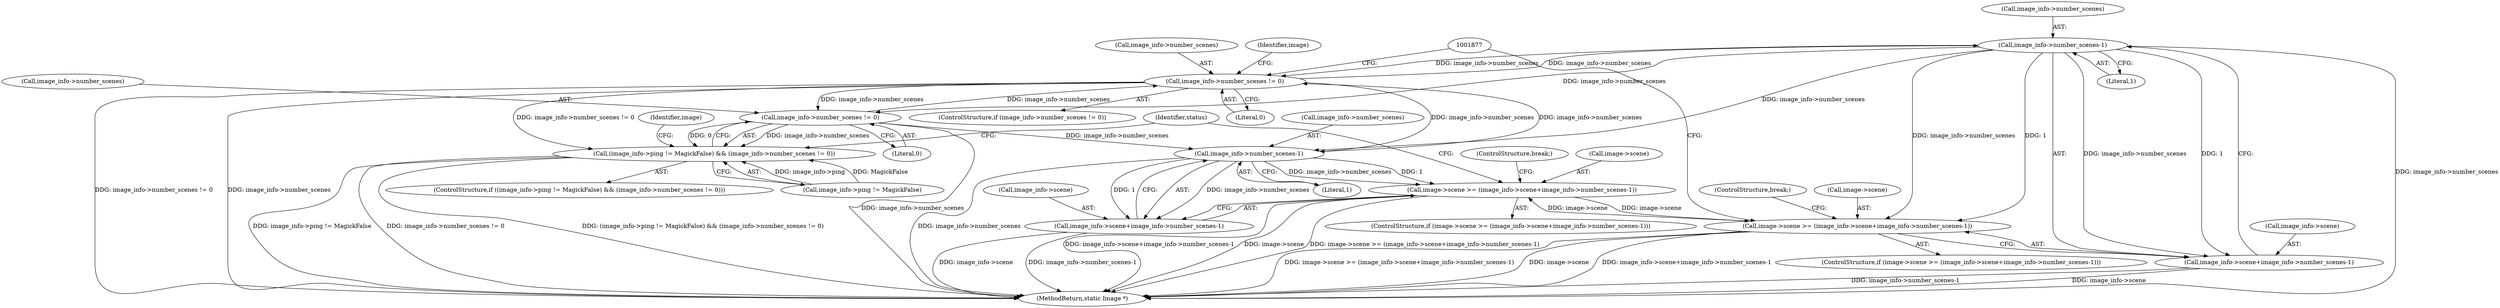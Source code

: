 digraph "0_ImageMagick_2ad6d33493750a28a5a655d319a8e0b16c392de1@pointer" {
"1001870" [label="(Call,image_info->number_scenes-1)"];
"1001856" [label="(Call,image_info->number_scenes != 0)"];
"1001870" [label="(Call,image_info->number_scenes-1)"];
"1000558" [label="(Call,image_info->number_scenes != 0)"];
"1000572" [label="(Call,image_info->number_scenes-1)"];
"1000552" [label="(Call,(image_info->ping != MagickFalse) && (image_info->number_scenes != 0))"];
"1000564" [label="(Call,image->scene >= (image_info->scene+image_info->number_scenes-1))"];
"1001862" [label="(Call,image->scene >= (image_info->scene+image_info->number_scenes-1))"];
"1000568" [label="(Call,image_info->scene+image_info->number_scenes-1)"];
"1001866" [label="(Call,image_info->scene+image_info->number_scenes-1)"];
"1001857" [label="(Call,image_info->number_scenes)"];
"1001955" [label="(MethodReturn,static Image *)"];
"1000577" [label="(ControlStructure,break;)"];
"1001855" [label="(ControlStructure,if (image_info->number_scenes != 0))"];
"1000572" [label="(Call,image_info->number_scenes-1)"];
"1001874" [label="(Literal,1)"];
"1000552" [label="(Call,(image_info->ping != MagickFalse) && (image_info->number_scenes != 0))"];
"1000564" [label="(Call,image->scene >= (image_info->scene+image_info->number_scenes-1))"];
"1000563" [label="(ControlStructure,if (image->scene >= (image_info->scene+image_info->number_scenes-1)))"];
"1001870" [label="(Call,image_info->number_scenes-1)"];
"1000551" [label="(ControlStructure,if ((image_info->ping != MagickFalse) && (image_info->number_scenes != 0)))"];
"1000576" [label="(Literal,1)"];
"1000566" [label="(Identifier,image)"];
"1001861" [label="(ControlStructure,if (image->scene >= (image_info->scene+image_info->number_scenes-1)))"];
"1000553" [label="(Call,image_info->ping != MagickFalse)"];
"1001862" [label="(Call,image->scene >= (image_info->scene+image_info->number_scenes-1))"];
"1000579" [label="(Identifier,status)"];
"1000565" [label="(Call,image->scene)"];
"1000562" [label="(Literal,0)"];
"1001860" [label="(Literal,0)"];
"1001875" [label="(ControlStructure,break;)"];
"1001864" [label="(Identifier,image)"];
"1000568" [label="(Call,image_info->scene+image_info->number_scenes-1)"];
"1001863" [label="(Call,image->scene)"];
"1001866" [label="(Call,image_info->scene+image_info->number_scenes-1)"];
"1001871" [label="(Call,image_info->number_scenes)"];
"1001867" [label="(Call,image_info->scene)"];
"1000558" [label="(Call,image_info->number_scenes != 0)"];
"1000573" [label="(Call,image_info->number_scenes)"];
"1000559" [label="(Call,image_info->number_scenes)"];
"1000569" [label="(Call,image_info->scene)"];
"1001856" [label="(Call,image_info->number_scenes != 0)"];
"1001870" -> "1001866"  [label="AST: "];
"1001870" -> "1001874"  [label="CFG: "];
"1001871" -> "1001870"  [label="AST: "];
"1001874" -> "1001870"  [label="AST: "];
"1001866" -> "1001870"  [label="CFG: "];
"1001870" -> "1001955"  [label="DDG: image_info->number_scenes"];
"1001870" -> "1000558"  [label="DDG: image_info->number_scenes"];
"1001870" -> "1000572"  [label="DDG: image_info->number_scenes"];
"1001870" -> "1001856"  [label="DDG: image_info->number_scenes"];
"1001870" -> "1001862"  [label="DDG: image_info->number_scenes"];
"1001870" -> "1001862"  [label="DDG: 1"];
"1001870" -> "1001866"  [label="DDG: image_info->number_scenes"];
"1001870" -> "1001866"  [label="DDG: 1"];
"1001856" -> "1001870"  [label="DDG: image_info->number_scenes"];
"1001856" -> "1001855"  [label="AST: "];
"1001856" -> "1001860"  [label="CFG: "];
"1001857" -> "1001856"  [label="AST: "];
"1001860" -> "1001856"  [label="AST: "];
"1001864" -> "1001856"  [label="CFG: "];
"1001877" -> "1001856"  [label="CFG: "];
"1001856" -> "1001955"  [label="DDG: image_info->number_scenes != 0"];
"1001856" -> "1001955"  [label="DDG: image_info->number_scenes"];
"1001856" -> "1000552"  [label="DDG: image_info->number_scenes != 0"];
"1001856" -> "1000558"  [label="DDG: image_info->number_scenes"];
"1001856" -> "1000572"  [label="DDG: image_info->number_scenes"];
"1000558" -> "1001856"  [label="DDG: image_info->number_scenes"];
"1000572" -> "1001856"  [label="DDG: image_info->number_scenes"];
"1000558" -> "1000552"  [label="AST: "];
"1000558" -> "1000562"  [label="CFG: "];
"1000559" -> "1000558"  [label="AST: "];
"1000562" -> "1000558"  [label="AST: "];
"1000552" -> "1000558"  [label="CFG: "];
"1000558" -> "1001955"  [label="DDG: image_info->number_scenes"];
"1000558" -> "1000552"  [label="DDG: image_info->number_scenes"];
"1000558" -> "1000552"  [label="DDG: 0"];
"1000558" -> "1000572"  [label="DDG: image_info->number_scenes"];
"1000572" -> "1000568"  [label="AST: "];
"1000572" -> "1000576"  [label="CFG: "];
"1000573" -> "1000572"  [label="AST: "];
"1000576" -> "1000572"  [label="AST: "];
"1000568" -> "1000572"  [label="CFG: "];
"1000572" -> "1001955"  [label="DDG: image_info->number_scenes"];
"1000572" -> "1000564"  [label="DDG: image_info->number_scenes"];
"1000572" -> "1000564"  [label="DDG: 1"];
"1000572" -> "1000568"  [label="DDG: image_info->number_scenes"];
"1000572" -> "1000568"  [label="DDG: 1"];
"1000552" -> "1000551"  [label="AST: "];
"1000552" -> "1000553"  [label="CFG: "];
"1000553" -> "1000552"  [label="AST: "];
"1000566" -> "1000552"  [label="CFG: "];
"1000579" -> "1000552"  [label="CFG: "];
"1000552" -> "1001955"  [label="DDG: image_info->ping != MagickFalse"];
"1000552" -> "1001955"  [label="DDG: image_info->number_scenes != 0"];
"1000552" -> "1001955"  [label="DDG: (image_info->ping != MagickFalse) && (image_info->number_scenes != 0)"];
"1000553" -> "1000552"  [label="DDG: image_info->ping"];
"1000553" -> "1000552"  [label="DDG: MagickFalse"];
"1000564" -> "1000563"  [label="AST: "];
"1000564" -> "1000568"  [label="CFG: "];
"1000565" -> "1000564"  [label="AST: "];
"1000568" -> "1000564"  [label="AST: "];
"1000577" -> "1000564"  [label="CFG: "];
"1000579" -> "1000564"  [label="CFG: "];
"1000564" -> "1001955"  [label="DDG: image_info->scene+image_info->number_scenes-1"];
"1000564" -> "1001955"  [label="DDG: image->scene"];
"1000564" -> "1001955"  [label="DDG: image->scene >= (image_info->scene+image_info->number_scenes-1)"];
"1001862" -> "1000564"  [label="DDG: image->scene"];
"1000564" -> "1001862"  [label="DDG: image->scene"];
"1001862" -> "1001861"  [label="AST: "];
"1001862" -> "1001866"  [label="CFG: "];
"1001863" -> "1001862"  [label="AST: "];
"1001866" -> "1001862"  [label="AST: "];
"1001875" -> "1001862"  [label="CFG: "];
"1001877" -> "1001862"  [label="CFG: "];
"1001862" -> "1001955"  [label="DDG: image->scene >= (image_info->scene+image_info->number_scenes-1)"];
"1001862" -> "1001955"  [label="DDG: image->scene"];
"1001862" -> "1001955"  [label="DDG: image_info->scene+image_info->number_scenes-1"];
"1000569" -> "1000568"  [label="AST: "];
"1000568" -> "1001955"  [label="DDG: image_info->scene"];
"1000568" -> "1001955"  [label="DDG: image_info->number_scenes-1"];
"1001867" -> "1001866"  [label="AST: "];
"1001866" -> "1001955"  [label="DDG: image_info->number_scenes-1"];
"1001866" -> "1001955"  [label="DDG: image_info->scene"];
}
